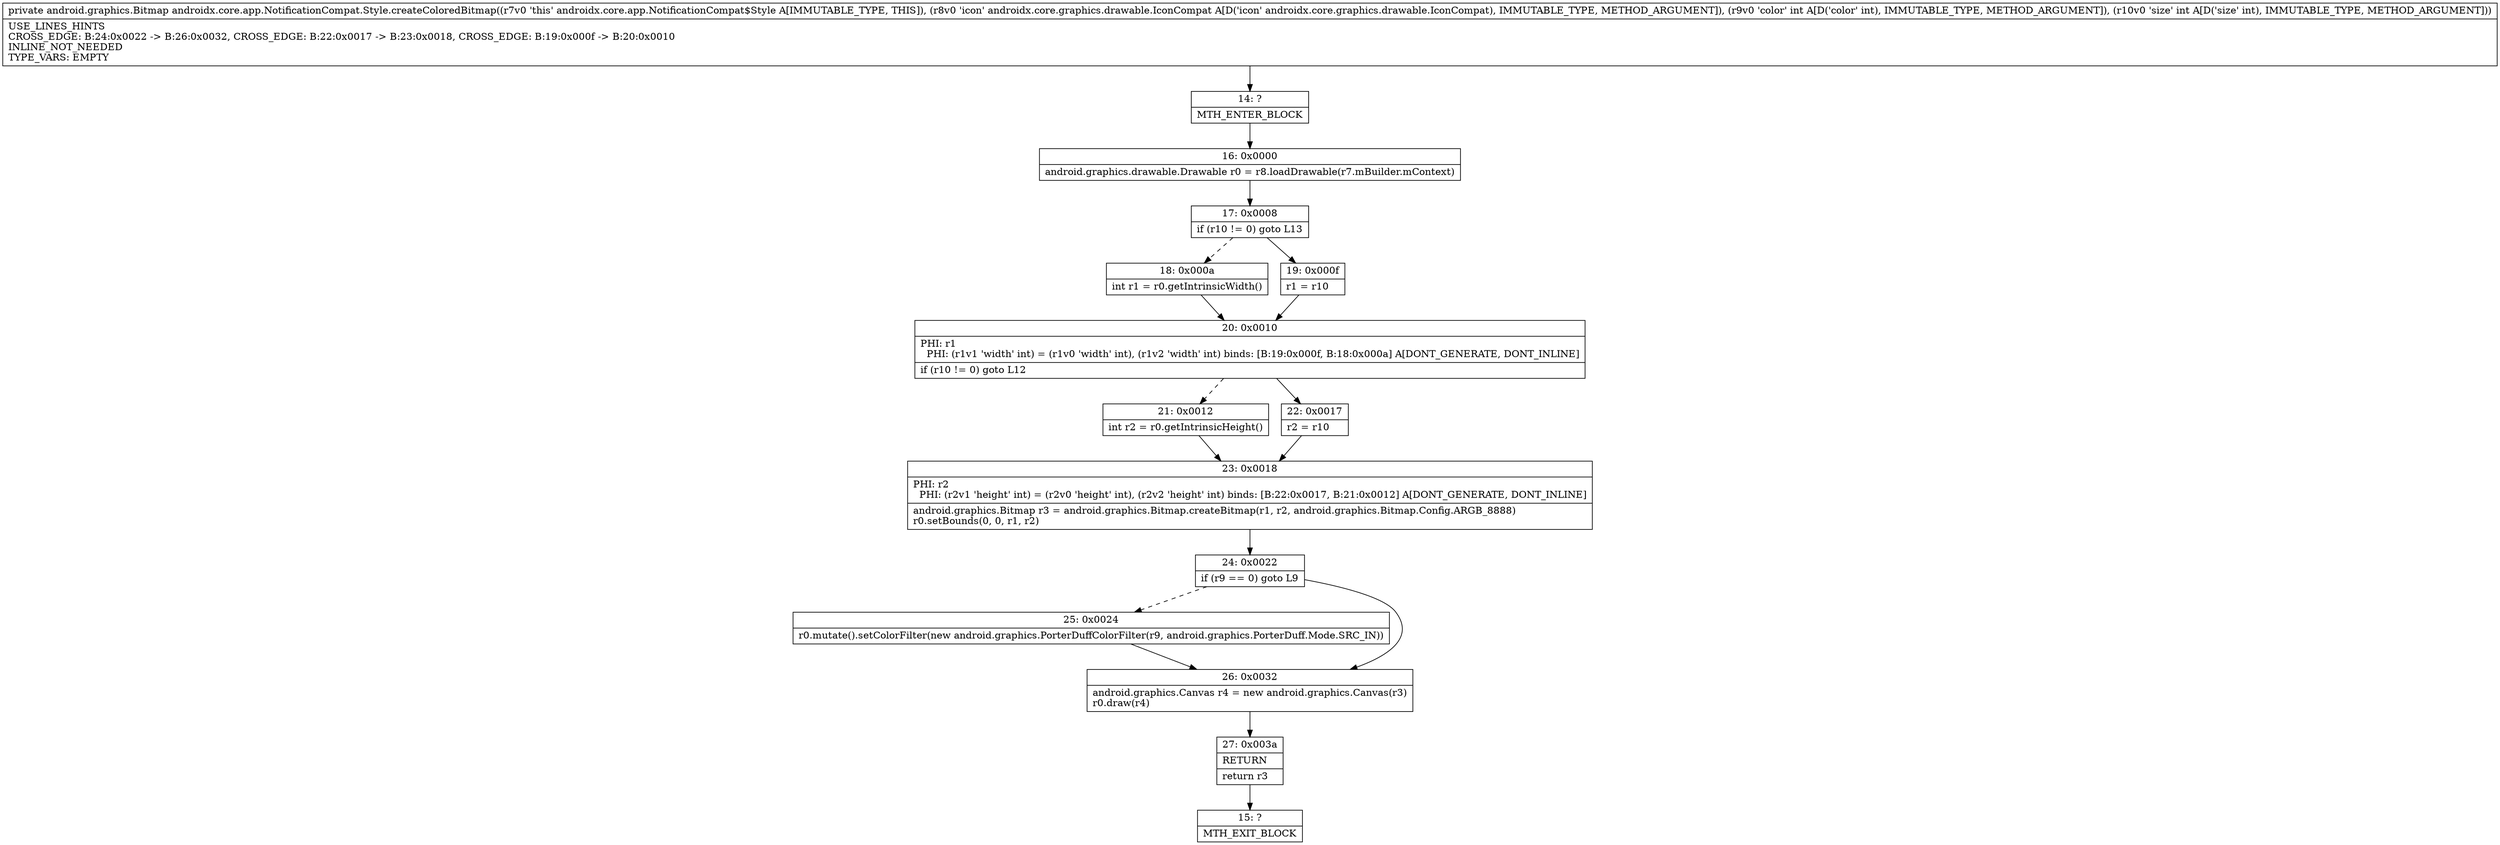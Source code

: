 digraph "CFG forandroidx.core.app.NotificationCompat.Style.createColoredBitmap(Landroidx\/core\/graphics\/drawable\/IconCompat;II)Landroid\/graphics\/Bitmap;" {
Node_14 [shape=record,label="{14\:\ ?|MTH_ENTER_BLOCK\l}"];
Node_16 [shape=record,label="{16\:\ 0x0000|android.graphics.drawable.Drawable r0 = r8.loadDrawable(r7.mBuilder.mContext)\l}"];
Node_17 [shape=record,label="{17\:\ 0x0008|if (r10 != 0) goto L13\l}"];
Node_18 [shape=record,label="{18\:\ 0x000a|int r1 = r0.getIntrinsicWidth()\l}"];
Node_20 [shape=record,label="{20\:\ 0x0010|PHI: r1 \l  PHI: (r1v1 'width' int) = (r1v0 'width' int), (r1v2 'width' int) binds: [B:19:0x000f, B:18:0x000a] A[DONT_GENERATE, DONT_INLINE]\l|if (r10 != 0) goto L12\l}"];
Node_21 [shape=record,label="{21\:\ 0x0012|int r2 = r0.getIntrinsicHeight()\l}"];
Node_23 [shape=record,label="{23\:\ 0x0018|PHI: r2 \l  PHI: (r2v1 'height' int) = (r2v0 'height' int), (r2v2 'height' int) binds: [B:22:0x0017, B:21:0x0012] A[DONT_GENERATE, DONT_INLINE]\l|android.graphics.Bitmap r3 = android.graphics.Bitmap.createBitmap(r1, r2, android.graphics.Bitmap.Config.ARGB_8888)\lr0.setBounds(0, 0, r1, r2)\l}"];
Node_24 [shape=record,label="{24\:\ 0x0022|if (r9 == 0) goto L9\l}"];
Node_25 [shape=record,label="{25\:\ 0x0024|r0.mutate().setColorFilter(new android.graphics.PorterDuffColorFilter(r9, android.graphics.PorterDuff.Mode.SRC_IN))\l}"];
Node_26 [shape=record,label="{26\:\ 0x0032|android.graphics.Canvas r4 = new android.graphics.Canvas(r3)\lr0.draw(r4)\l}"];
Node_27 [shape=record,label="{27\:\ 0x003a|RETURN\l|return r3\l}"];
Node_15 [shape=record,label="{15\:\ ?|MTH_EXIT_BLOCK\l}"];
Node_22 [shape=record,label="{22\:\ 0x0017|r2 = r10\l}"];
Node_19 [shape=record,label="{19\:\ 0x000f|r1 = r10\l}"];
MethodNode[shape=record,label="{private android.graphics.Bitmap androidx.core.app.NotificationCompat.Style.createColoredBitmap((r7v0 'this' androidx.core.app.NotificationCompat$Style A[IMMUTABLE_TYPE, THIS]), (r8v0 'icon' androidx.core.graphics.drawable.IconCompat A[D('icon' androidx.core.graphics.drawable.IconCompat), IMMUTABLE_TYPE, METHOD_ARGUMENT]), (r9v0 'color' int A[D('color' int), IMMUTABLE_TYPE, METHOD_ARGUMENT]), (r10v0 'size' int A[D('size' int), IMMUTABLE_TYPE, METHOD_ARGUMENT]))  | USE_LINES_HINTS\lCROSS_EDGE: B:24:0x0022 \-\> B:26:0x0032, CROSS_EDGE: B:22:0x0017 \-\> B:23:0x0018, CROSS_EDGE: B:19:0x000f \-\> B:20:0x0010\lINLINE_NOT_NEEDED\lTYPE_VARS: EMPTY\l}"];
MethodNode -> Node_14;Node_14 -> Node_16;
Node_16 -> Node_17;
Node_17 -> Node_18[style=dashed];
Node_17 -> Node_19;
Node_18 -> Node_20;
Node_20 -> Node_21[style=dashed];
Node_20 -> Node_22;
Node_21 -> Node_23;
Node_23 -> Node_24;
Node_24 -> Node_25[style=dashed];
Node_24 -> Node_26;
Node_25 -> Node_26;
Node_26 -> Node_27;
Node_27 -> Node_15;
Node_22 -> Node_23;
Node_19 -> Node_20;
}

